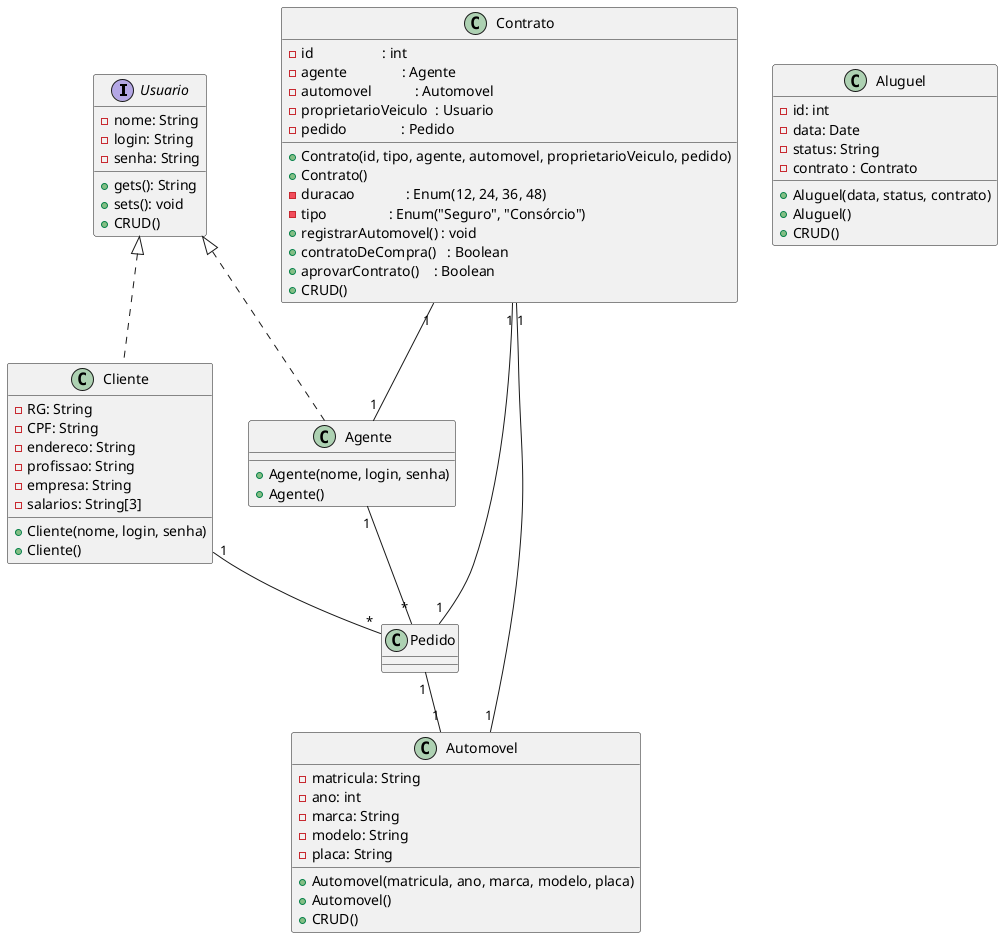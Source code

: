 @startuml Sistema de Aluguel de Carros

interface Usuario{
    -nome: String
    -login: String
    -senha: String
    +gets(): String
    +sets(): void
    +CRUD()
}

class Cliente implements Usuario {
    +Cliente(nome, login, senha)
    +Cliente()
    -RG: String
    -CPF: String
    -endereco: String
    -profissao: String
    -empresa: String
    -salarios: String[3]
}


class Aluguel {
    +Aluguel(data, status, contrato)
    +Aluguel()
    -id: int
    -data: Date
    -status: String
    -contrato : Contrato

    +CRUD()
}

class Agente implements Usuario{
   +Agente(nome, login, senha)
   +Agente()
}

class Automovel {
    +Automovel(matricula, ano, marca, modelo, placa)
    +Automovel()
    -matricula: String
    -ano: int
    -marca: String
    -modelo: String
    -placa: String
    +CRUD()
}

class Contrato {
    +Contrato(id, tipo, agente, automovel, proprietarioVeiculo, pedido)
    +Contrato()
    -id                   : int
    -duracao              : Enum(12, 24, 36, 48)
    -tipo                 : Enum("Seguro", "Consórcio")
    -agente               : Agente
    -automovel            : Automovel
    -proprietarioVeiculo  : Usuario
    -pedido               : Pedido
    +registrarAutomovel() : void
    +contratoDeCompra()   : Boolean
    +aprovarContrato()    : Boolean
    +CRUD()
}

Cliente "1" -- "*" Pedido
Agente "1" -- "*" Pedido
Pedido "1" -- "1" Automovel
Contrato "1" -- "1" Pedido
Contrato "1" -- "1" Agente
Contrato "1" -- "1" Automovel

@enduml
